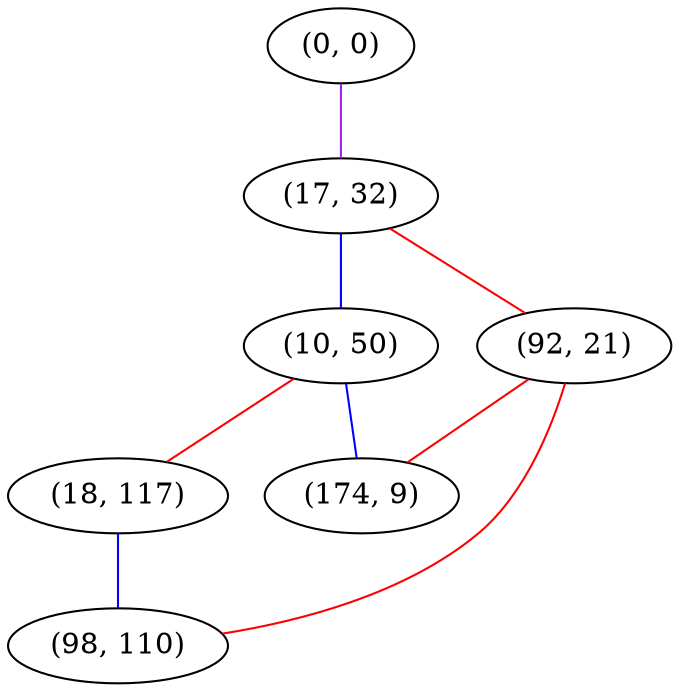 graph "" {
"(0, 0)";
"(17, 32)";
"(10, 50)";
"(92, 21)";
"(18, 117)";
"(98, 110)";
"(174, 9)";
"(0, 0)" -- "(17, 32)"  [color=purple, key=0, weight=4];
"(17, 32)" -- "(92, 21)"  [color=red, key=0, weight=1];
"(17, 32)" -- "(10, 50)"  [color=blue, key=0, weight=3];
"(10, 50)" -- "(18, 117)"  [color=red, key=0, weight=1];
"(10, 50)" -- "(174, 9)"  [color=blue, key=0, weight=3];
"(92, 21)" -- "(98, 110)"  [color=red, key=0, weight=1];
"(92, 21)" -- "(174, 9)"  [color=red, key=0, weight=1];
"(18, 117)" -- "(98, 110)"  [color=blue, key=0, weight=3];
}
